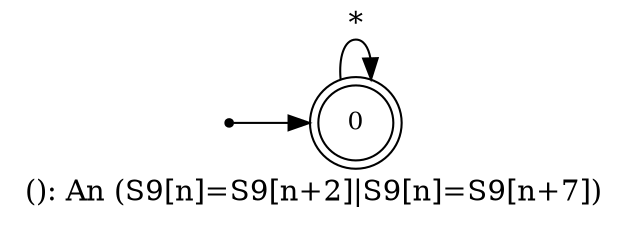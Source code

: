 digraph G {
label = "(): An (S9[n]=S9[n+2]|S9[n]=S9[n+7])";
rankdir = LR;
node [shape = doublecircle, label="0", fontsize=12]0;
node [shape = point ]; qi
qi ->0;
0 -> 0[ label = "*"];
}
